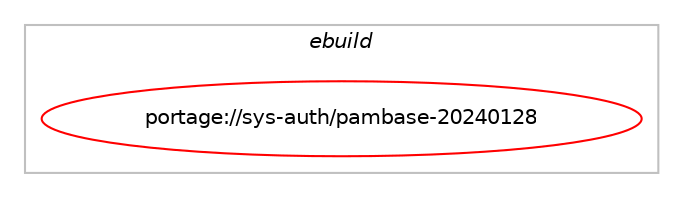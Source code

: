 digraph prolog {

# *************
# Graph options
# *************

newrank=true;
concentrate=true;
compound=true;
graph [rankdir=LR,fontname=Helvetica,fontsize=10,ranksep=1.5];#, ranksep=2.5, nodesep=0.2];
edge  [arrowhead=vee];
node  [fontname=Helvetica,fontsize=10];

# **********
# The ebuild
# **********

subgraph cluster_leftcol {
color=gray;
label=<<i>ebuild</i>>;
id [label="portage://sys-auth/pambase-20240128", color=red, width=4, href="../sys-auth/pambase-20240128.svg"];
}

# ****************
# The dependencies
# ****************

subgraph cluster_midcol {
color=gray;
label=<<i>dependencies</i>>;
subgraph cluster_compile {
fillcolor="#eeeeee";
style=filled;
label=<<i>compile</i>>;
}
subgraph cluster_compileandrun {
fillcolor="#eeeeee";
style=filled;
label=<<i>compile and run</i>>;
}
subgraph cluster_run {
fillcolor="#eeeeee";
style=filled;
label=<<i>run</i>>;
# *** BEGIN UNKNOWN DEPENDENCY TYPE (TODO) ***
# id -> equal(use_conditional_group(positive,caps,portage://sys-auth/pambase-20240128,[package_dependency(portage://sys-auth/pambase-20240128,run,no,sys-libs,libcap,none,[,,],[],[use(enable(pam),none)])]))
# *** END UNKNOWN DEPENDENCY TYPE (TODO) ***

# *** BEGIN UNKNOWN DEPENDENCY TYPE (TODO) ***
# id -> equal(use_conditional_group(positive,elogind,portage://sys-auth/pambase-20240128,[package_dependency(portage://sys-auth/pambase-20240128,run,no,sys-auth,elogind,none,[,,],[],[use(enable(pam),none)])]))
# *** END UNKNOWN DEPENDENCY TYPE (TODO) ***

# *** BEGIN UNKNOWN DEPENDENCY TYPE (TODO) ***
# id -> equal(use_conditional_group(positive,gnome-keyring,portage://sys-auth/pambase-20240128,[package_dependency(portage://sys-auth/pambase-20240128,run,no,gnome-base,gnome-keyring,none,[,,],[],[use(enable(pam),none)])]))
# *** END UNKNOWN DEPENDENCY TYPE (TODO) ***

# *** BEGIN UNKNOWN DEPENDENCY TYPE (TODO) ***
# id -> equal(use_conditional_group(positive,homed,portage://sys-auth/pambase-20240128,[package_dependency(portage://sys-auth/pambase-20240128,run,no,sys-apps,systemd,none,[,,],[],[use(enable(homed),none)])]))
# *** END UNKNOWN DEPENDENCY TYPE (TODO) ***

# *** BEGIN UNKNOWN DEPENDENCY TYPE (TODO) ***
# id -> equal(use_conditional_group(positive,mktemp,portage://sys-auth/pambase-20240128,[package_dependency(portage://sys-auth/pambase-20240128,run,no,sys-auth,pam_mktemp,none,[,,],[],[])]))
# *** END UNKNOWN DEPENDENCY TYPE (TODO) ***

# *** BEGIN UNKNOWN DEPENDENCY TYPE (TODO) ***
# id -> equal(use_conditional_group(positive,pam_krb5,portage://sys-auth/pambase-20240128,[package_dependency(portage://sys-auth/pambase-20240128,run,no,sys-libs,pam,greaterequal,[1.4.0,,,1.4.0],[],[]),package_dependency(portage://sys-auth/pambase-20240128,run,no,sys-auth,pam_krb5,none,[,,],[],[])]))
# *** END UNKNOWN DEPENDENCY TYPE (TODO) ***

# *** BEGIN UNKNOWN DEPENDENCY TYPE (TODO) ***
# id -> equal(use_conditional_group(positive,pam_ssh,portage://sys-auth/pambase-20240128,[package_dependency(portage://sys-auth/pambase-20240128,run,no,sys-auth,pam_ssh,none,[,,],[],[])]))
# *** END UNKNOWN DEPENDENCY TYPE (TODO) ***

# *** BEGIN UNKNOWN DEPENDENCY TYPE (TODO) ***
# id -> equal(use_conditional_group(positive,passwdqc,portage://sys-auth/pambase-20240128,[package_dependency(portage://sys-auth/pambase-20240128,run,no,sys-auth,passwdqc,greaterequal,[1.4.0,,-r1,1.4.0-r1],[],[])]))
# *** END UNKNOWN DEPENDENCY TYPE (TODO) ***

# *** BEGIN UNKNOWN DEPENDENCY TYPE (TODO) ***
# id -> equal(use_conditional_group(positive,pwquality,portage://sys-auth/pambase-20240128,[package_dependency(portage://sys-auth/pambase-20240128,run,no,dev-libs,libpwquality,none,[,,],[],[use(enable(pam),none)])]))
# *** END UNKNOWN DEPENDENCY TYPE (TODO) ***

# *** BEGIN UNKNOWN DEPENDENCY TYPE (TODO) ***
# id -> equal(use_conditional_group(positive,selinux,portage://sys-auth/pambase-20240128,[package_dependency(portage://sys-auth/pambase-20240128,run,no,sys-libs,pam,none,[,,],[],[use(enable(selinux),none)])]))
# *** END UNKNOWN DEPENDENCY TYPE (TODO) ***

# *** BEGIN UNKNOWN DEPENDENCY TYPE (TODO) ***
# id -> equal(use_conditional_group(positive,sha512,portage://sys-auth/pambase-20240128,[package_dependency(portage://sys-auth/pambase-20240128,run,no,sys-libs,pam,greaterequal,[1.4.0,,,1.4.0],[],[])]))
# *** END UNKNOWN DEPENDENCY TYPE (TODO) ***

# *** BEGIN UNKNOWN DEPENDENCY TYPE (TODO) ***
# id -> equal(use_conditional_group(positive,sssd,portage://sys-auth/pambase-20240128,[package_dependency(portage://sys-auth/pambase-20240128,run,no,sys-auth,sssd,none,[,,],[],[])]))
# *** END UNKNOWN DEPENDENCY TYPE (TODO) ***

# *** BEGIN UNKNOWN DEPENDENCY TYPE (TODO) ***
# id -> equal(use_conditional_group(positive,systemd,portage://sys-auth/pambase-20240128,[package_dependency(portage://sys-auth/pambase-20240128,run,no,sys-apps,systemd,none,[,,],[],[use(enable(pam),none)])]))
# *** END UNKNOWN DEPENDENCY TYPE (TODO) ***

# *** BEGIN UNKNOWN DEPENDENCY TYPE (TODO) ***
# id -> equal(use_conditional_group(positive,yescrypt,portage://sys-auth/pambase-20240128,[package_dependency(portage://sys-auth/pambase-20240128,run,no,sys-libs,libxcrypt,none,[,,],[],[use(enable(system),none)])]))
# *** END UNKNOWN DEPENDENCY TYPE (TODO) ***

# *** BEGIN UNKNOWN DEPENDENCY TYPE (TODO) ***
# id -> equal(package_dependency(portage://sys-auth/pambase-20240128,run,no,sys-libs,pam,greaterequal,[1.4.0,,,1.4.0],[],[]))
# *** END UNKNOWN DEPENDENCY TYPE (TODO) ***

}
}

# **************
# The candidates
# **************

subgraph cluster_choices {
rank=same;
color=gray;
label=<<i>candidates</i>>;

}

}
